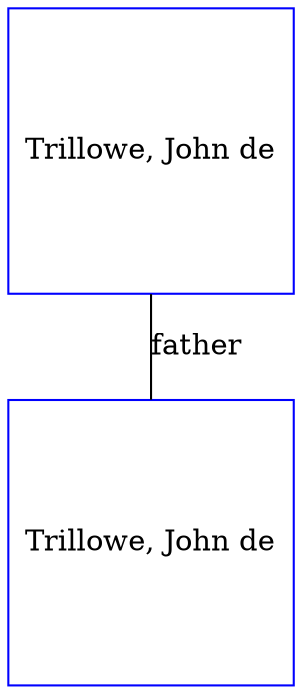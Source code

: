 digraph D {
    edge [dir=none];    node [shape=box];    "016946"   [label="Trillowe, John de", shape=box, regular=1, color="blue"] ;
"016947"   [label="Trillowe, John de", shape=box, regular=1, color="blue"] ;
016947->016946 [label="father",arrowsize=0.0]; 
}